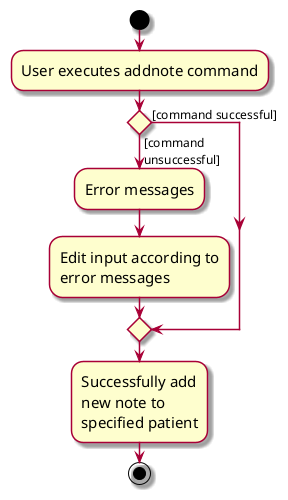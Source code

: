 @startuml
skin rose
skinparam ActivityFontSize 15
skinparam ArrowFontSize 12
start
:User executes addnote command;

'Since the beta syntax does not support placing the condition outside the
'diamond we place it as the true branch instead.

if () then ([command successful])
else ([command
unsuccessful])
    :Error messages;
    :Edit input according to
    error messages;
endif
    :Successfully add
    new note to
    specified patient;
stop
@enduml
